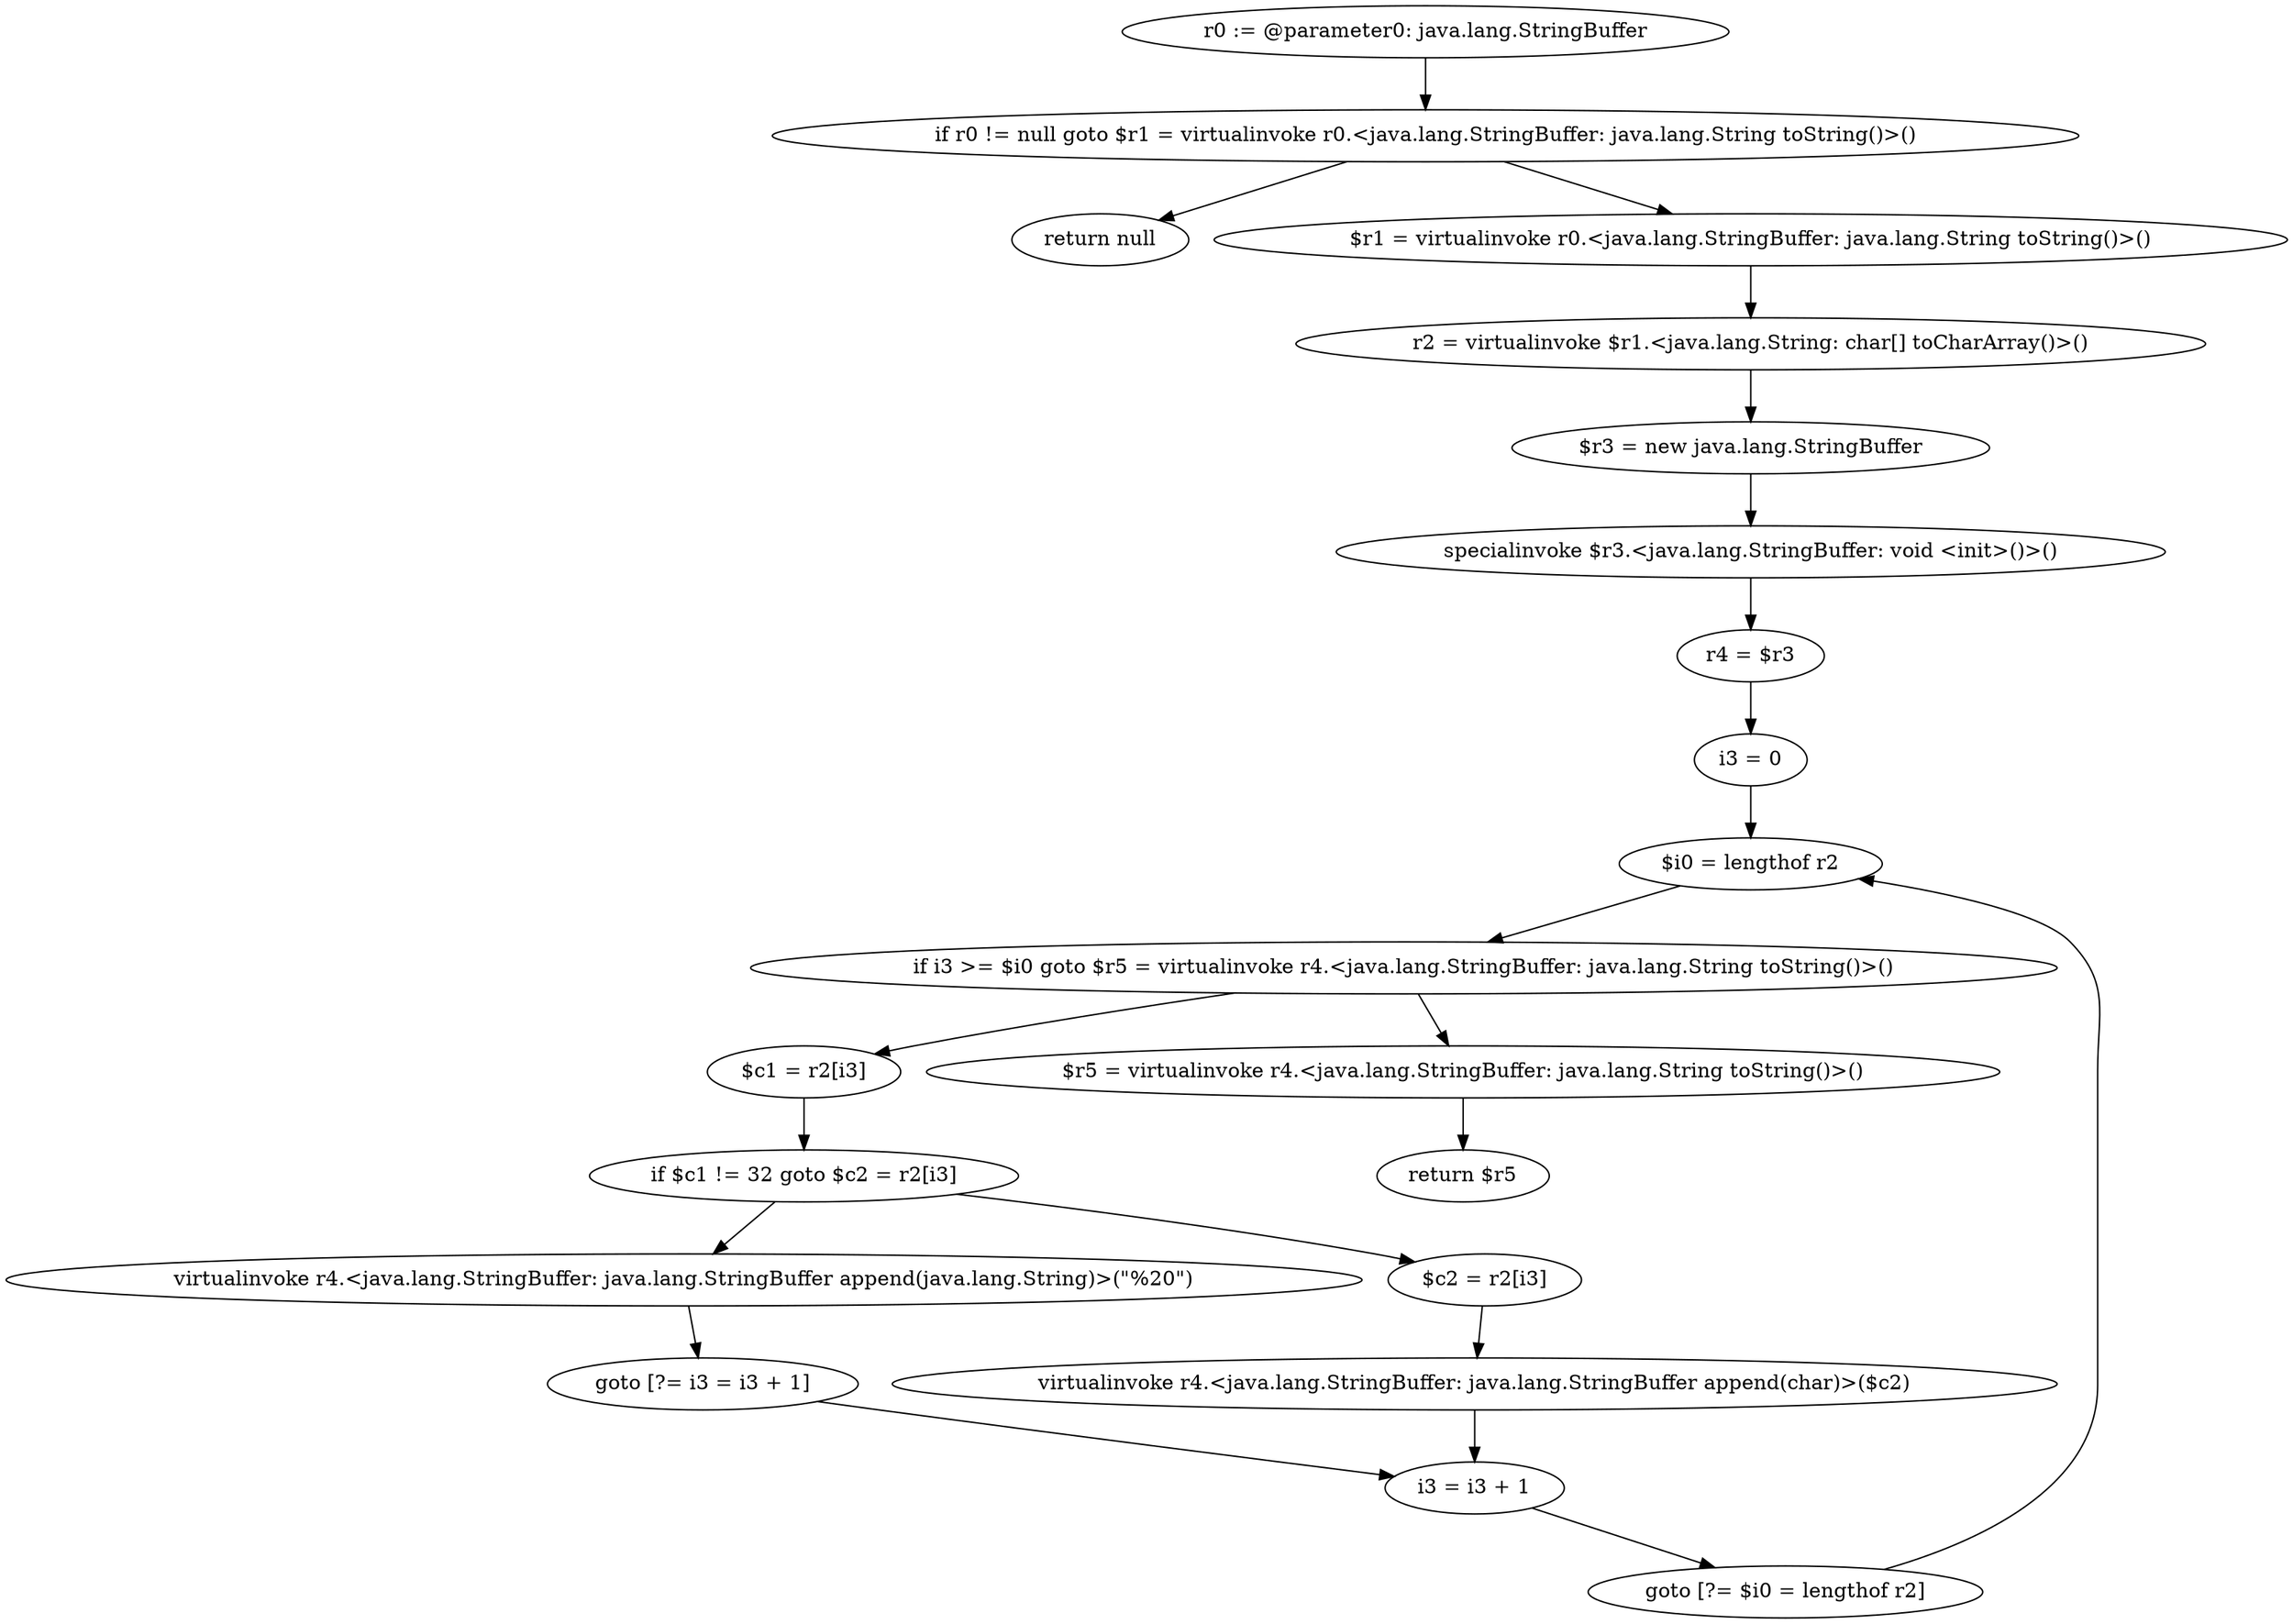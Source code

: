 digraph "unitGraph" {
    "r0 := @parameter0: java.lang.StringBuffer"
    "if r0 != null goto $r1 = virtualinvoke r0.<java.lang.StringBuffer: java.lang.String toString()>()"
    "return null"
    "$r1 = virtualinvoke r0.<java.lang.StringBuffer: java.lang.String toString()>()"
    "r2 = virtualinvoke $r1.<java.lang.String: char[] toCharArray()>()"
    "$r3 = new java.lang.StringBuffer"
    "specialinvoke $r3.<java.lang.StringBuffer: void <init>()>()"
    "r4 = $r3"
    "i3 = 0"
    "$i0 = lengthof r2"
    "if i3 >= $i0 goto $r5 = virtualinvoke r4.<java.lang.StringBuffer: java.lang.String toString()>()"
    "$c1 = r2[i3]"
    "if $c1 != 32 goto $c2 = r2[i3]"
    "virtualinvoke r4.<java.lang.StringBuffer: java.lang.StringBuffer append(java.lang.String)>(\"%20\")"
    "goto [?= i3 = i3 + 1]"
    "$c2 = r2[i3]"
    "virtualinvoke r4.<java.lang.StringBuffer: java.lang.StringBuffer append(char)>($c2)"
    "i3 = i3 + 1"
    "goto [?= $i0 = lengthof r2]"
    "$r5 = virtualinvoke r4.<java.lang.StringBuffer: java.lang.String toString()>()"
    "return $r5"
    "r0 := @parameter0: java.lang.StringBuffer"->"if r0 != null goto $r1 = virtualinvoke r0.<java.lang.StringBuffer: java.lang.String toString()>()";
    "if r0 != null goto $r1 = virtualinvoke r0.<java.lang.StringBuffer: java.lang.String toString()>()"->"return null";
    "if r0 != null goto $r1 = virtualinvoke r0.<java.lang.StringBuffer: java.lang.String toString()>()"->"$r1 = virtualinvoke r0.<java.lang.StringBuffer: java.lang.String toString()>()";
    "$r1 = virtualinvoke r0.<java.lang.StringBuffer: java.lang.String toString()>()"->"r2 = virtualinvoke $r1.<java.lang.String: char[] toCharArray()>()";
    "r2 = virtualinvoke $r1.<java.lang.String: char[] toCharArray()>()"->"$r3 = new java.lang.StringBuffer";
    "$r3 = new java.lang.StringBuffer"->"specialinvoke $r3.<java.lang.StringBuffer: void <init>()>()";
    "specialinvoke $r3.<java.lang.StringBuffer: void <init>()>()"->"r4 = $r3";
    "r4 = $r3"->"i3 = 0";
    "i3 = 0"->"$i0 = lengthof r2";
    "$i0 = lengthof r2"->"if i3 >= $i0 goto $r5 = virtualinvoke r4.<java.lang.StringBuffer: java.lang.String toString()>()";
    "if i3 >= $i0 goto $r5 = virtualinvoke r4.<java.lang.StringBuffer: java.lang.String toString()>()"->"$c1 = r2[i3]";
    "if i3 >= $i0 goto $r5 = virtualinvoke r4.<java.lang.StringBuffer: java.lang.String toString()>()"->"$r5 = virtualinvoke r4.<java.lang.StringBuffer: java.lang.String toString()>()";
    "$c1 = r2[i3]"->"if $c1 != 32 goto $c2 = r2[i3]";
    "if $c1 != 32 goto $c2 = r2[i3]"->"virtualinvoke r4.<java.lang.StringBuffer: java.lang.StringBuffer append(java.lang.String)>(\"%20\")";
    "if $c1 != 32 goto $c2 = r2[i3]"->"$c2 = r2[i3]";
    "virtualinvoke r4.<java.lang.StringBuffer: java.lang.StringBuffer append(java.lang.String)>(\"%20\")"->"goto [?= i3 = i3 + 1]";
    "goto [?= i3 = i3 + 1]"->"i3 = i3 + 1";
    "$c2 = r2[i3]"->"virtualinvoke r4.<java.lang.StringBuffer: java.lang.StringBuffer append(char)>($c2)";
    "virtualinvoke r4.<java.lang.StringBuffer: java.lang.StringBuffer append(char)>($c2)"->"i3 = i3 + 1";
    "i3 = i3 + 1"->"goto [?= $i0 = lengthof r2]";
    "goto [?= $i0 = lengthof r2]"->"$i0 = lengthof r2";
    "$r5 = virtualinvoke r4.<java.lang.StringBuffer: java.lang.String toString()>()"->"return $r5";
}
